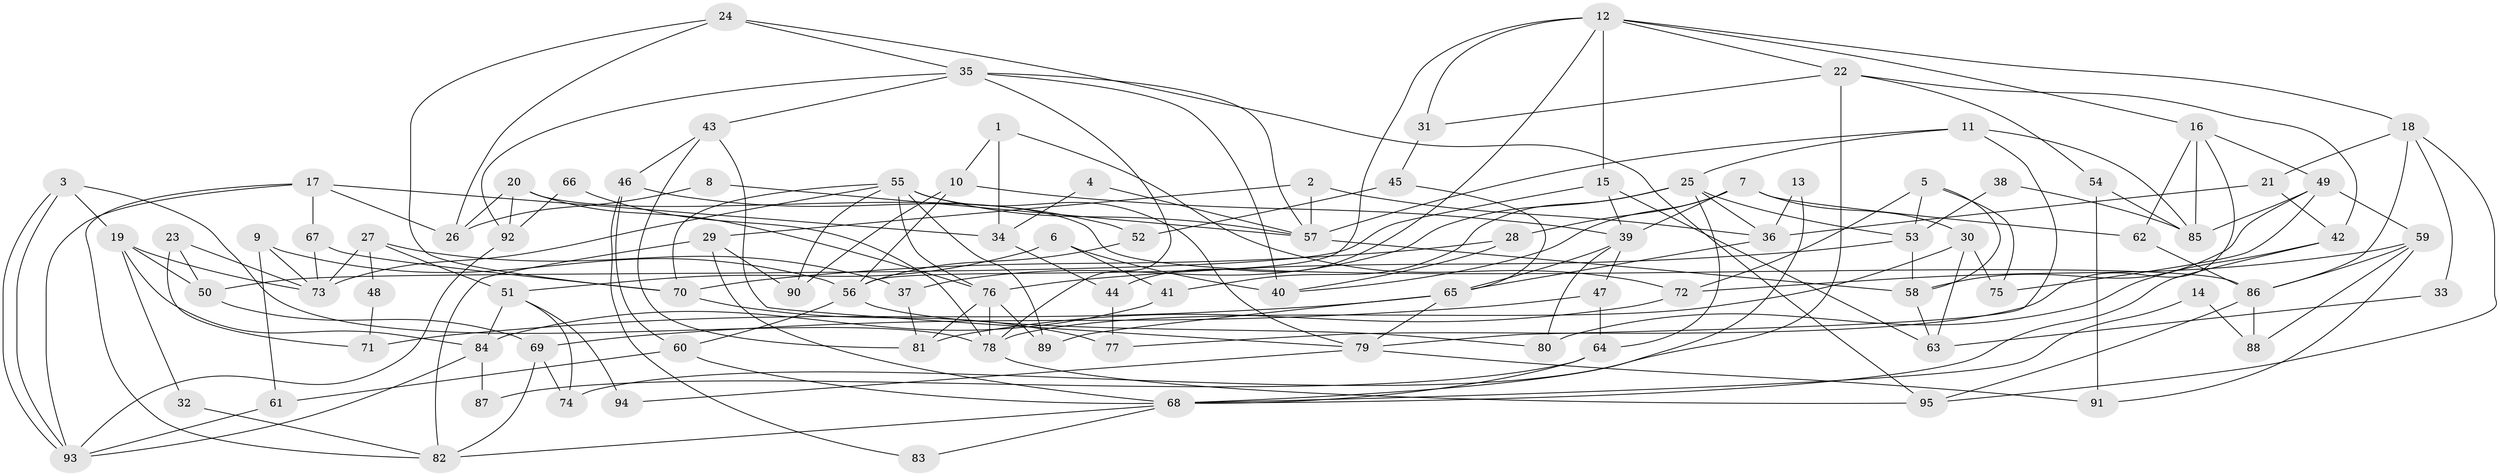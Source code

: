 // Generated by graph-tools (version 1.1) at 2025/26/03/09/25 03:26:19]
// undirected, 95 vertices, 190 edges
graph export_dot {
graph [start="1"]
  node [color=gray90,style=filled];
  1;
  2;
  3;
  4;
  5;
  6;
  7;
  8;
  9;
  10;
  11;
  12;
  13;
  14;
  15;
  16;
  17;
  18;
  19;
  20;
  21;
  22;
  23;
  24;
  25;
  26;
  27;
  28;
  29;
  30;
  31;
  32;
  33;
  34;
  35;
  36;
  37;
  38;
  39;
  40;
  41;
  42;
  43;
  44;
  45;
  46;
  47;
  48;
  49;
  50;
  51;
  52;
  53;
  54;
  55;
  56;
  57;
  58;
  59;
  60;
  61;
  62;
  63;
  64;
  65;
  66;
  67;
  68;
  69;
  70;
  71;
  72;
  73;
  74;
  75;
  76;
  77;
  78;
  79;
  80;
  81;
  82;
  83;
  84;
  85;
  86;
  87;
  88;
  89;
  90;
  91;
  92;
  93;
  94;
  95;
  1 -- 72;
  1 -- 10;
  1 -- 34;
  2 -- 29;
  2 -- 57;
  2 -- 36;
  3 -- 93;
  3 -- 93;
  3 -- 78;
  3 -- 19;
  4 -- 34;
  4 -- 57;
  5 -- 58;
  5 -- 72;
  5 -- 53;
  5 -- 75;
  6 -- 51;
  6 -- 41;
  6 -- 40;
  7 -- 30;
  7 -- 28;
  7 -- 39;
  7 -- 40;
  7 -- 62;
  8 -- 26;
  8 -- 57;
  9 -- 61;
  9 -- 56;
  9 -- 73;
  10 -- 39;
  10 -- 56;
  10 -- 90;
  11 -- 25;
  11 -- 57;
  11 -- 79;
  11 -- 85;
  12 -- 16;
  12 -- 18;
  12 -- 15;
  12 -- 22;
  12 -- 31;
  12 -- 44;
  12 -- 56;
  13 -- 68;
  13 -- 36;
  14 -- 88;
  14 -- 68;
  15 -- 50;
  15 -- 39;
  15 -- 63;
  16 -- 85;
  16 -- 77;
  16 -- 49;
  16 -- 62;
  17 -- 26;
  17 -- 67;
  17 -- 34;
  17 -- 82;
  17 -- 93;
  18 -- 21;
  18 -- 95;
  18 -- 33;
  18 -- 86;
  19 -- 73;
  19 -- 32;
  19 -- 50;
  19 -- 84;
  20 -- 92;
  20 -- 86;
  20 -- 26;
  20 -- 76;
  21 -- 42;
  21 -- 36;
  22 -- 31;
  22 -- 42;
  22 -- 54;
  22 -- 74;
  23 -- 73;
  23 -- 50;
  23 -- 71;
  24 -- 95;
  24 -- 35;
  24 -- 26;
  24 -- 70;
  25 -- 36;
  25 -- 53;
  25 -- 37;
  25 -- 41;
  25 -- 64;
  27 -- 37;
  27 -- 73;
  27 -- 48;
  27 -- 51;
  28 -- 70;
  28 -- 40;
  29 -- 90;
  29 -- 82;
  29 -- 68;
  30 -- 75;
  30 -- 63;
  30 -- 78;
  31 -- 45;
  32 -- 82;
  33 -- 63;
  34 -- 44;
  35 -- 40;
  35 -- 78;
  35 -- 43;
  35 -- 57;
  35 -- 92;
  36 -- 65;
  37 -- 81;
  38 -- 85;
  38 -- 53;
  39 -- 47;
  39 -- 65;
  39 -- 80;
  41 -- 84;
  42 -- 68;
  42 -- 80;
  43 -- 79;
  43 -- 46;
  43 -- 81;
  44 -- 77;
  45 -- 65;
  45 -- 52;
  46 -- 60;
  46 -- 52;
  46 -- 83;
  47 -- 69;
  47 -- 64;
  48 -- 71;
  49 -- 58;
  49 -- 59;
  49 -- 75;
  49 -- 85;
  50 -- 69;
  51 -- 84;
  51 -- 74;
  51 -- 94;
  52 -- 56;
  53 -- 76;
  53 -- 58;
  54 -- 85;
  54 -- 91;
  55 -- 76;
  55 -- 79;
  55 -- 57;
  55 -- 70;
  55 -- 73;
  55 -- 89;
  55 -- 90;
  56 -- 80;
  56 -- 60;
  57 -- 58;
  58 -- 63;
  59 -- 86;
  59 -- 72;
  59 -- 88;
  59 -- 91;
  60 -- 68;
  60 -- 61;
  61 -- 93;
  62 -- 86;
  64 -- 68;
  64 -- 87;
  65 -- 79;
  65 -- 71;
  65 -- 89;
  66 -- 78;
  66 -- 92;
  67 -- 73;
  67 -- 70;
  68 -- 82;
  68 -- 83;
  69 -- 82;
  69 -- 74;
  70 -- 77;
  72 -- 81;
  76 -- 89;
  76 -- 78;
  76 -- 81;
  78 -- 95;
  79 -- 91;
  79 -- 94;
  84 -- 93;
  84 -- 87;
  86 -- 88;
  86 -- 95;
  92 -- 93;
}
